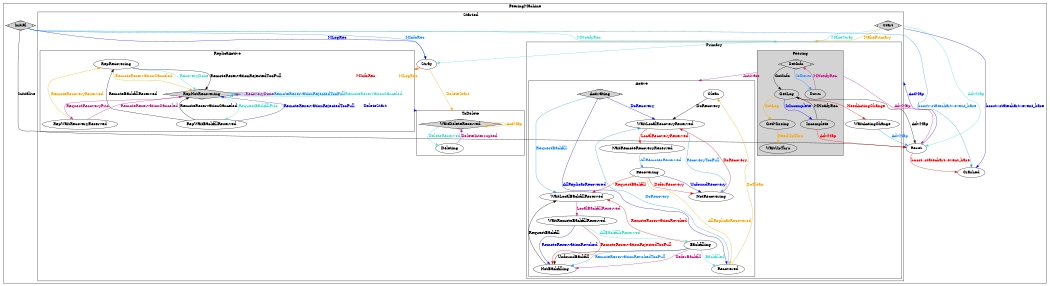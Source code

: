 digraph G {
	size="7,7"
	compound=true;
	subgraph cluster0 {
		label = "PeeringMachine";
		color = "black";
		Crashed;
		Initial[shape=Mdiamond style=filled fillcolor=lightgrey];
		Reset;
		subgraph cluster1 {
			label = "Started";
			color = "black";
			Start[shape=Mdiamond style=filled fillcolor=lightgrey];
			subgraph cluster2 {
				label = "Primary";
				color = "black";
				WaitActingChange;
				subgraph cluster3 {
					label = "Peering";
					color = "black";
					style = "filled";
					fillcolor = "lightgrey";
					GetInfo[shape=Mdiamond style=filled fillcolor=lightgrey];
					GetLog;
					GetMissing;
					WaitUpThru;
					Down;
					Incomplete;
				}
				subgraph cluster4 {
					label = "Active";
					color = "black";
					Clean;
					Recovered;
					Backfilling;
					WaitRemoteBackfillReserved;
					WaitLocalBackfillReserved;
					NotBackfilling;
					NotRecovering;
					Recovering;
					WaitRemoteRecoveryReserved;
					WaitLocalRecoveryReserved;
					Activating[shape=Mdiamond style=filled fillcolor=lightgrey];
				}
			}
			subgraph cluster5 {
				label = "ReplicaActive";
				color = "black";
				RepRecovering;
				RepWaitBackfillReserved;
				RepWaitRecoveryReserved;
				RepNotRecovering[shape=Mdiamond style=filled fillcolor=lightgrey];
			}
			Stray;
			subgraph cluster6 {
				label = "ToDelete";
				color = "black";
				WaitDeleteReserved[shape=Mdiamond style=filled fillcolor=lightgrey];
				Deleting;
			}
		}
	}
Initial -> Reset [label="Initialize",color="#000000",fontcolor="#000000",];
Initial -> Crashed [label="boost::statechart::event_base",color="#1e90ff",fontcolor="#1e90ff",];
Reset -> Crashed [label="boost::statechart::event_base",color="#ff0000",fontcolor="#ff0000",];
Start -> Crashed [label="boost::statechart::event_base",color="#0000ff",fontcolor="#0000ff",ltail=cluster1,];
Start -> GetInfo [label="MakePrimary",color="#ffa500",fontcolor="#ffa500",lhead=cluster2,];
Start -> Stray [label="MakeStray",color="#40e0d0",fontcolor="#40e0d0",];
GetInfo -> Activating [label="Activate",color="#c71585",fontcolor="#c71585",ltail=cluster3,lhead=cluster4,];
Clean -> WaitLocalRecoveryReserved [label="DoRecovery",color="#000000",fontcolor="#000000",];
Recovered -> WaitLocalRecoveryReserved [label="DoRecovery",color="#1e90ff",fontcolor="#1e90ff",];
NotRecovering -> WaitLocalRecoveryReserved [label="DoRecovery",color="#ff0000",fontcolor="#ff0000",];
Activating -> WaitLocalRecoveryReserved [label="DoRecovery",color="#0000ff",fontcolor="#0000ff",];
Recovered -> Clean [label="GoClean",color="#ffa500",fontcolor="#ffa500",];
WaitRemoteBackfillReserved -> Backfilling [label="AllBackfillsReserved",color="#40e0d0",fontcolor="#40e0d0",];
WaitLocalBackfillReserved -> WaitRemoteBackfillReserved [label="LocalBackfillReserved",color="#c71585",fontcolor="#c71585",];
NotBackfilling -> WaitLocalBackfillReserved [label="RequestBackfill",color="#000000",fontcolor="#000000",];
Activating -> WaitLocalBackfillReserved [label="RequestBackfill",color="#1e90ff",fontcolor="#1e90ff",];
Recovering -> WaitLocalBackfillReserved [label="RequestBackfill",color="#ff0000",fontcolor="#ff0000",];
RepNotRecovering -> WaitDeleteReserved [label="DeleteStart",color="#0000ff",fontcolor="#0000ff",ltail=cluster5,lhead=cluster6,];
Stray -> WaitDeleteReserved [label="DeleteStart",color="#ffa500",fontcolor="#ffa500",lhead=cluster6,];
RepRecovering -> RepNotRecovering [label="RecoveryDone",color="#40e0d0",fontcolor="#40e0d0",];
RepNotRecovering -> RepNotRecovering [label="RecoveryDone",color="#c71585",fontcolor="#c71585",];
RepRecovering -> RepNotRecovering [label="RemoteReservationRejectedTooFull",color="#000000",fontcolor="#000000",];
RepNotRecovering -> RepNotRecovering [label="RemoteReservationRejectedTooFull",color="#1e90ff",fontcolor="#1e90ff",];
WaitRemoteBackfillReserved -> NotBackfilling [label="RemoteReservationRejectedTooFull",color="#ff0000",fontcolor="#ff0000",];
RepWaitBackfillReserved -> RepNotRecovering [label="RemoteReservationRejectedTooFull",color="#0000ff",fontcolor="#0000ff",];
RepRecovering -> RepNotRecovering [label="RemoteReservationCanceled",color="#ffa500",fontcolor="#ffa500",];
RepNotRecovering -> RepNotRecovering [label="RemoteReservationCanceled",color="#40e0d0",fontcolor="#40e0d0",];
RepWaitRecoveryReserved -> RepNotRecovering [label="RemoteReservationCanceled",color="#c71585",fontcolor="#c71585",];
RepWaitBackfillReserved -> RepNotRecovering [label="RemoteReservationCanceled",color="#000000",fontcolor="#000000",];
WaitRemoteRecoveryReserved -> Recovering [label="AllRemotesReserved",color="#1e90ff",fontcolor="#1e90ff",];
WaitLocalRecoveryReserved -> WaitRemoteRecoveryReserved [label="LocalRecoveryReserved",color="#ff0000",fontcolor="#ff0000",];
Activating -> Recovered [label="AllReplicasRecovered",color="#0000ff",fontcolor="#0000ff",];
Recovering -> Recovered [label="AllReplicasRecovered",color="#ffa500",fontcolor="#ffa500",];
WaitDeleteReserved -> Deleting [label="DeleteReserved",color="#40e0d0",fontcolor="#40e0d0",];
Deleting -> WaitDeleteReserved [label="DeleteInterrupted",color="#c71585",fontcolor="#c71585",];
GetInfo -> GetLog [label="GotInfo",color="#000000",fontcolor="#000000",];
GetInfo -> Down [label="IsDown",color="#1e90ff",fontcolor="#1e90ff",];
GetLog -> WaitActingChange [label="NeedActingChange",color="#ff0000",fontcolor="#ff0000",];
GetLog -> Incomplete [label="IsIncomplete",color="#0000ff",fontcolor="#0000ff",];
GetMissing -> WaitUpThru [label="NeedUpThru",color="#ffa500",fontcolor="#ffa500",];
Initial -> GetInfo [label="MNotifyRec",color="#40e0d0",fontcolor="#40e0d0",lhead=cluster2,];
Down -> GetInfo [label="MNotifyRec",color="#c71585",fontcolor="#c71585",];
Incomplete -> GetLog [label="MNotifyRec",color="#000000",fontcolor="#000000",];
Initial -> Stray [label="MInfoRec",color="#1e90ff",fontcolor="#1e90ff",];
Stray -> RepNotRecovering [label="MInfoRec",color="#ff0000",fontcolor="#ff0000",lhead=cluster5,];
Initial -> Stray [label="MLogRec",color="#0000ff",fontcolor="#0000ff",];
Stray -> RepNotRecovering [label="MLogRec",color="#ffa500",fontcolor="#ffa500",lhead=cluster5,];
Start -> Reset [label="AdvMap",color="#40e0d0",fontcolor="#40e0d0",ltail=cluster1,];
GetInfo -> Reset [label="AdvMap",color="#c71585",fontcolor="#c71585",ltail=cluster3,];
GetLog -> Reset [label="AdvMap",color="#000000",fontcolor="#000000",];
WaitActingChange -> Reset [label="AdvMap",color="#1e90ff",fontcolor="#1e90ff",];
Incomplete -> Reset [label="AdvMap",color="#ff0000",fontcolor="#ff0000",];
Reset -> Start [label="ActMap",color="#0000ff",fontcolor="#0000ff",lhead=cluster1,];
WaitDeleteReserved -> WaitDeleteReserved [label="ActMap",color="#ffa500",fontcolor="#ffa500",ltail=cluster6,lhead=cluster6,];
Backfilling -> Recovered [label="Backfilled",color="#40e0d0",fontcolor="#40e0d0",];
Backfilling -> NotBackfilling [label="DeferBackfill",color="#c71585",fontcolor="#c71585",];
Backfilling -> NotBackfilling [label="UnfoundBackfill",color="#000000",fontcolor="#000000",];
Backfilling -> NotBackfilling [label="RemoteReservationRevokedTooFull",color="#1e90ff",fontcolor="#1e90ff",];
Backfilling -> WaitLocalBackfillReserved [label="RemoteReservationRevoked",color="#ff0000",fontcolor="#ff0000",];
WaitRemoteBackfillReserved -> NotBackfilling [label="RemoteReservationRevoked",color="#0000ff",fontcolor="#0000ff",];
RepWaitRecoveryReserved -> RepRecovering [label="RemoteRecoveryReserved",color="#ffa500",fontcolor="#ffa500",];
RepNotRecovering -> RepWaitBackfillReserved [label="RequestBackfillPrio",color="#40e0d0",fontcolor="#40e0d0",];
RepNotRecovering -> RepWaitRecoveryReserved [label="RequestRecoveryPrio",color="#c71585",fontcolor="#c71585",];
RepWaitBackfillReserved -> RepRecovering [label="RemoteBackfillReserved",color="#000000",fontcolor="#000000",];
WaitLocalRecoveryReserved -> NotRecovering [label="RecoveryTooFull",color="#1e90ff",fontcolor="#1e90ff",];
Recovering -> NotRecovering [label="DeferRecovery",color="#ff0000",fontcolor="#ff0000",];
Recovering -> NotRecovering [label="UnfoundRecovery",color="#0000ff",fontcolor="#0000ff",];
GetLog -> GetMissing [label="GotLog",color="#ffa500",fontcolor="#ffa500",];
}
